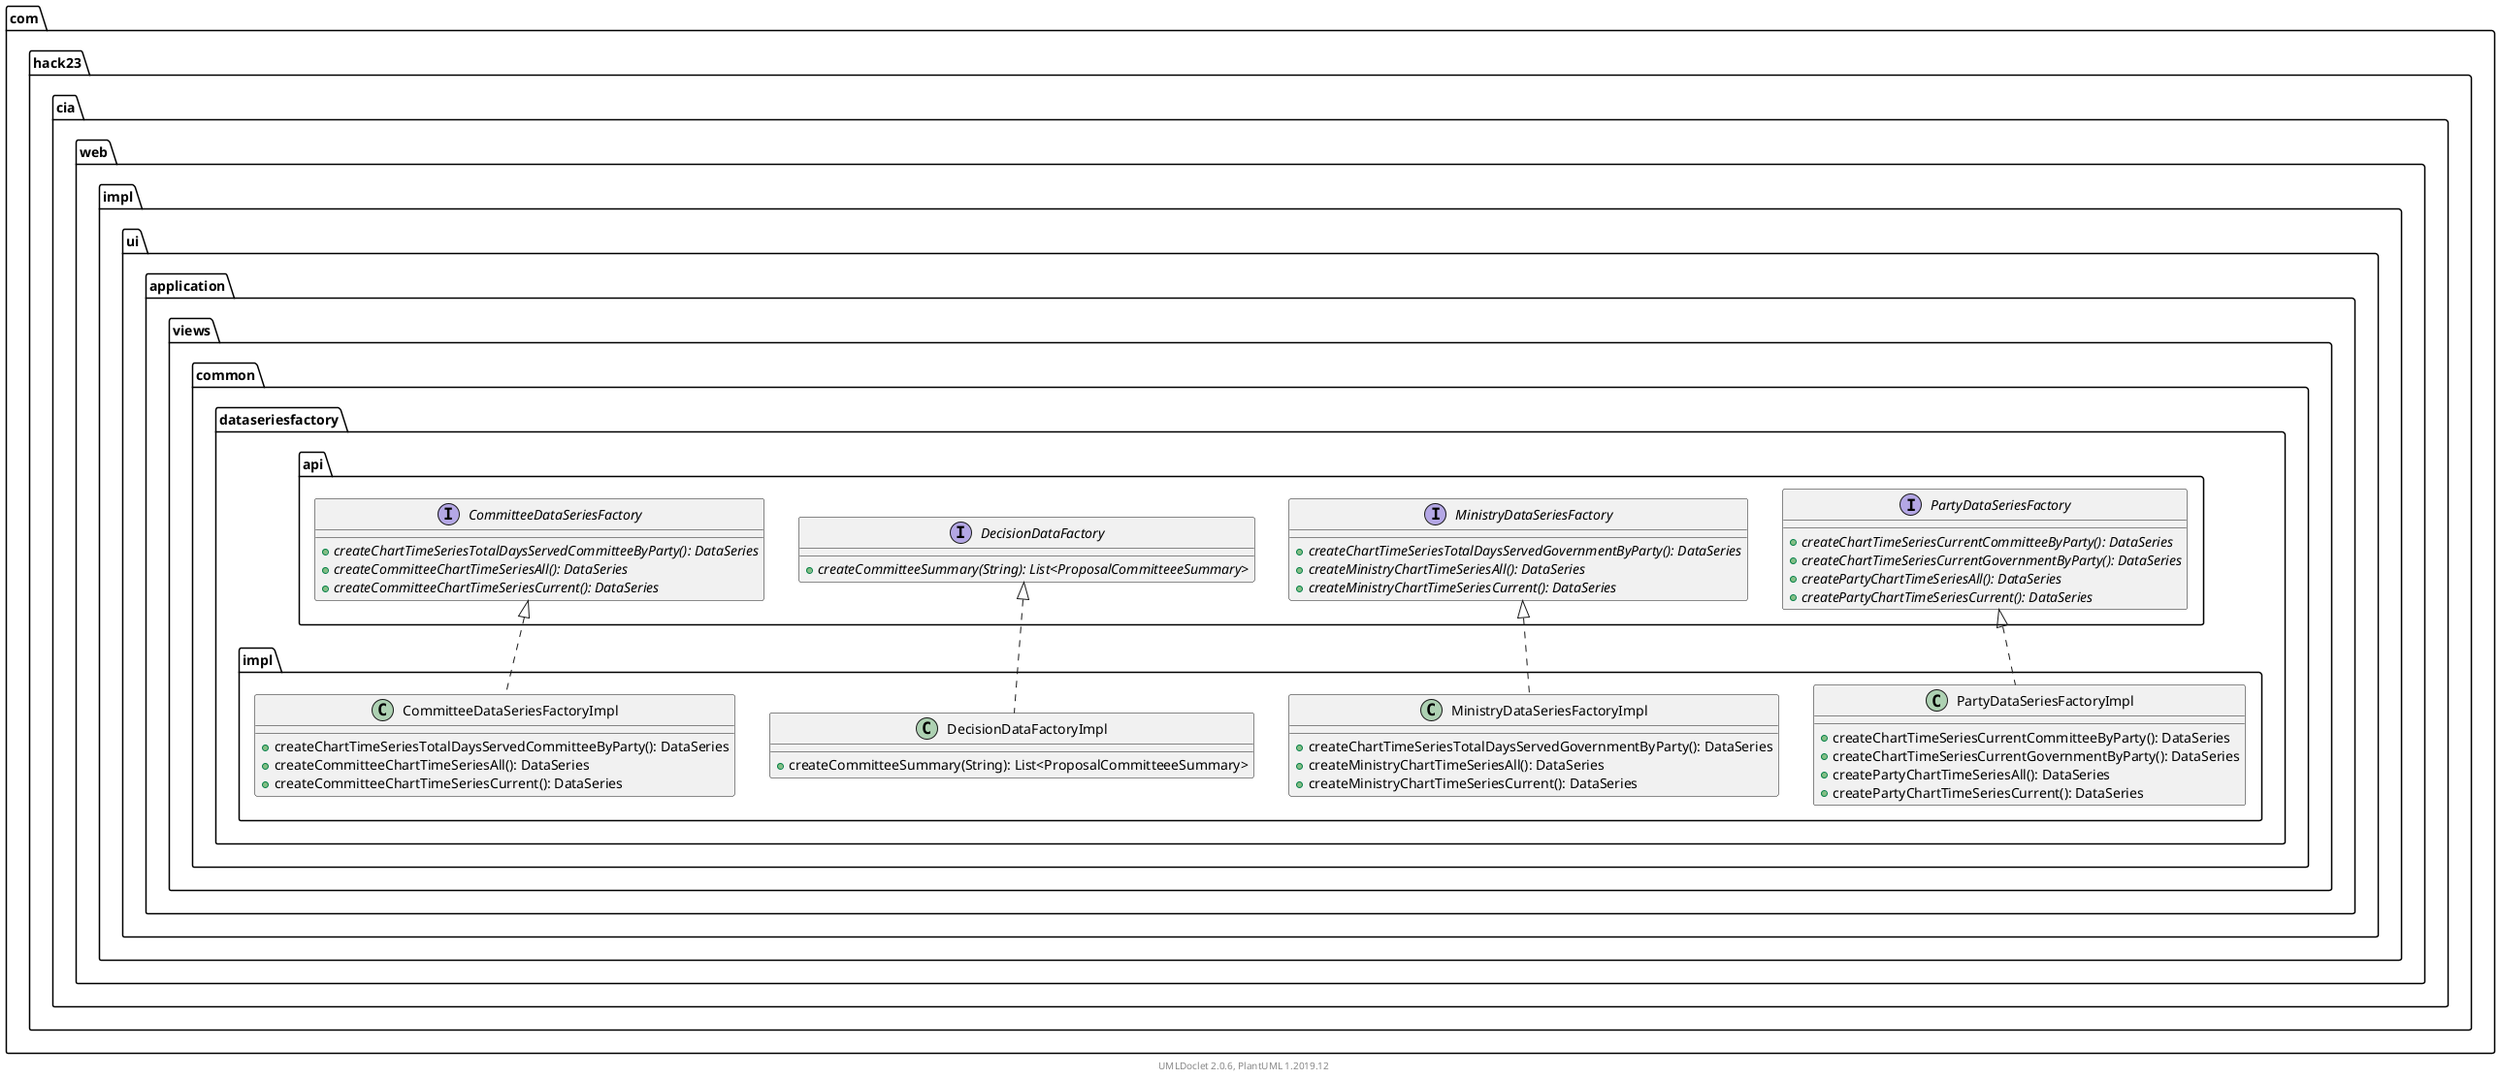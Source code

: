 @startuml
    namespace com.hack23.cia.web.impl.ui.application.views.common.dataseriesfactory.impl {

        class PartyDataSeriesFactoryImpl [[PartyDataSeriesFactoryImpl.html]] {
            +createChartTimeSeriesCurrentCommitteeByParty(): DataSeries
            +createChartTimeSeriesCurrentGovernmentByParty(): DataSeries
            +createPartyChartTimeSeriesAll(): DataSeries
            +createPartyChartTimeSeriesCurrent(): DataSeries
        }

        class MinistryDataSeriesFactoryImpl [[MinistryDataSeriesFactoryImpl.html]] {
            +createChartTimeSeriesTotalDaysServedGovernmentByParty(): DataSeries
            +createMinistryChartTimeSeriesAll(): DataSeries
            +createMinistryChartTimeSeriesCurrent(): DataSeries
        }

        class DecisionDataFactoryImpl [[DecisionDataFactoryImpl.html]] {
            +createCommitteeSummary(String): List<ProposalCommitteeeSummary>
        }

        class CommitteeDataSeriesFactoryImpl [[CommitteeDataSeriesFactoryImpl.html]] {
            +createChartTimeSeriesTotalDaysServedCommitteeByParty(): DataSeries
            +createCommitteeChartTimeSeriesAll(): DataSeries
            +createCommitteeChartTimeSeriesCurrent(): DataSeries
        }

        com.hack23.cia.web.impl.ui.application.views.common.dataseriesfactory.api.PartyDataSeriesFactory <|.. PartyDataSeriesFactoryImpl
        com.hack23.cia.web.impl.ui.application.views.common.dataseriesfactory.api.MinistryDataSeriesFactory <|.. MinistryDataSeriesFactoryImpl
        com.hack23.cia.web.impl.ui.application.views.common.dataseriesfactory.api.DecisionDataFactory <|.. DecisionDataFactoryImpl
        com.hack23.cia.web.impl.ui.application.views.common.dataseriesfactory.api.CommitteeDataSeriesFactory <|.. CommitteeDataSeriesFactoryImpl
    }

    namespace com.hack23.cia.web.impl.ui.application.views.common.dataseriesfactory.api {
        interface PartyDataSeriesFactory [[../api/PartyDataSeriesFactory.html]] {
            {abstract} +createChartTimeSeriesCurrentCommitteeByParty(): DataSeries
            {abstract} +createChartTimeSeriesCurrentGovernmentByParty(): DataSeries
            {abstract} +createPartyChartTimeSeriesAll(): DataSeries
            {abstract} +createPartyChartTimeSeriesCurrent(): DataSeries
        }
        interface MinistryDataSeriesFactory [[../api/MinistryDataSeriesFactory.html]] {
            {abstract} +createChartTimeSeriesTotalDaysServedGovernmentByParty(): DataSeries
            {abstract} +createMinistryChartTimeSeriesAll(): DataSeries
            {abstract} +createMinistryChartTimeSeriesCurrent(): DataSeries
        }
        interface DecisionDataFactory [[../api/DecisionDataFactory.html]] {
            {abstract} +createCommitteeSummary(String): List<ProposalCommitteeeSummary>
        }
        interface CommitteeDataSeriesFactory [[../api/CommitteeDataSeriesFactory.html]] {
            {abstract} +createChartTimeSeriesTotalDaysServedCommitteeByParty(): DataSeries
            {abstract} +createCommitteeChartTimeSeriesAll(): DataSeries
            {abstract} +createCommitteeChartTimeSeriesCurrent(): DataSeries
        }
    }

    center footer UMLDoclet 2.0.6, PlantUML 1.2019.12
@enduml
